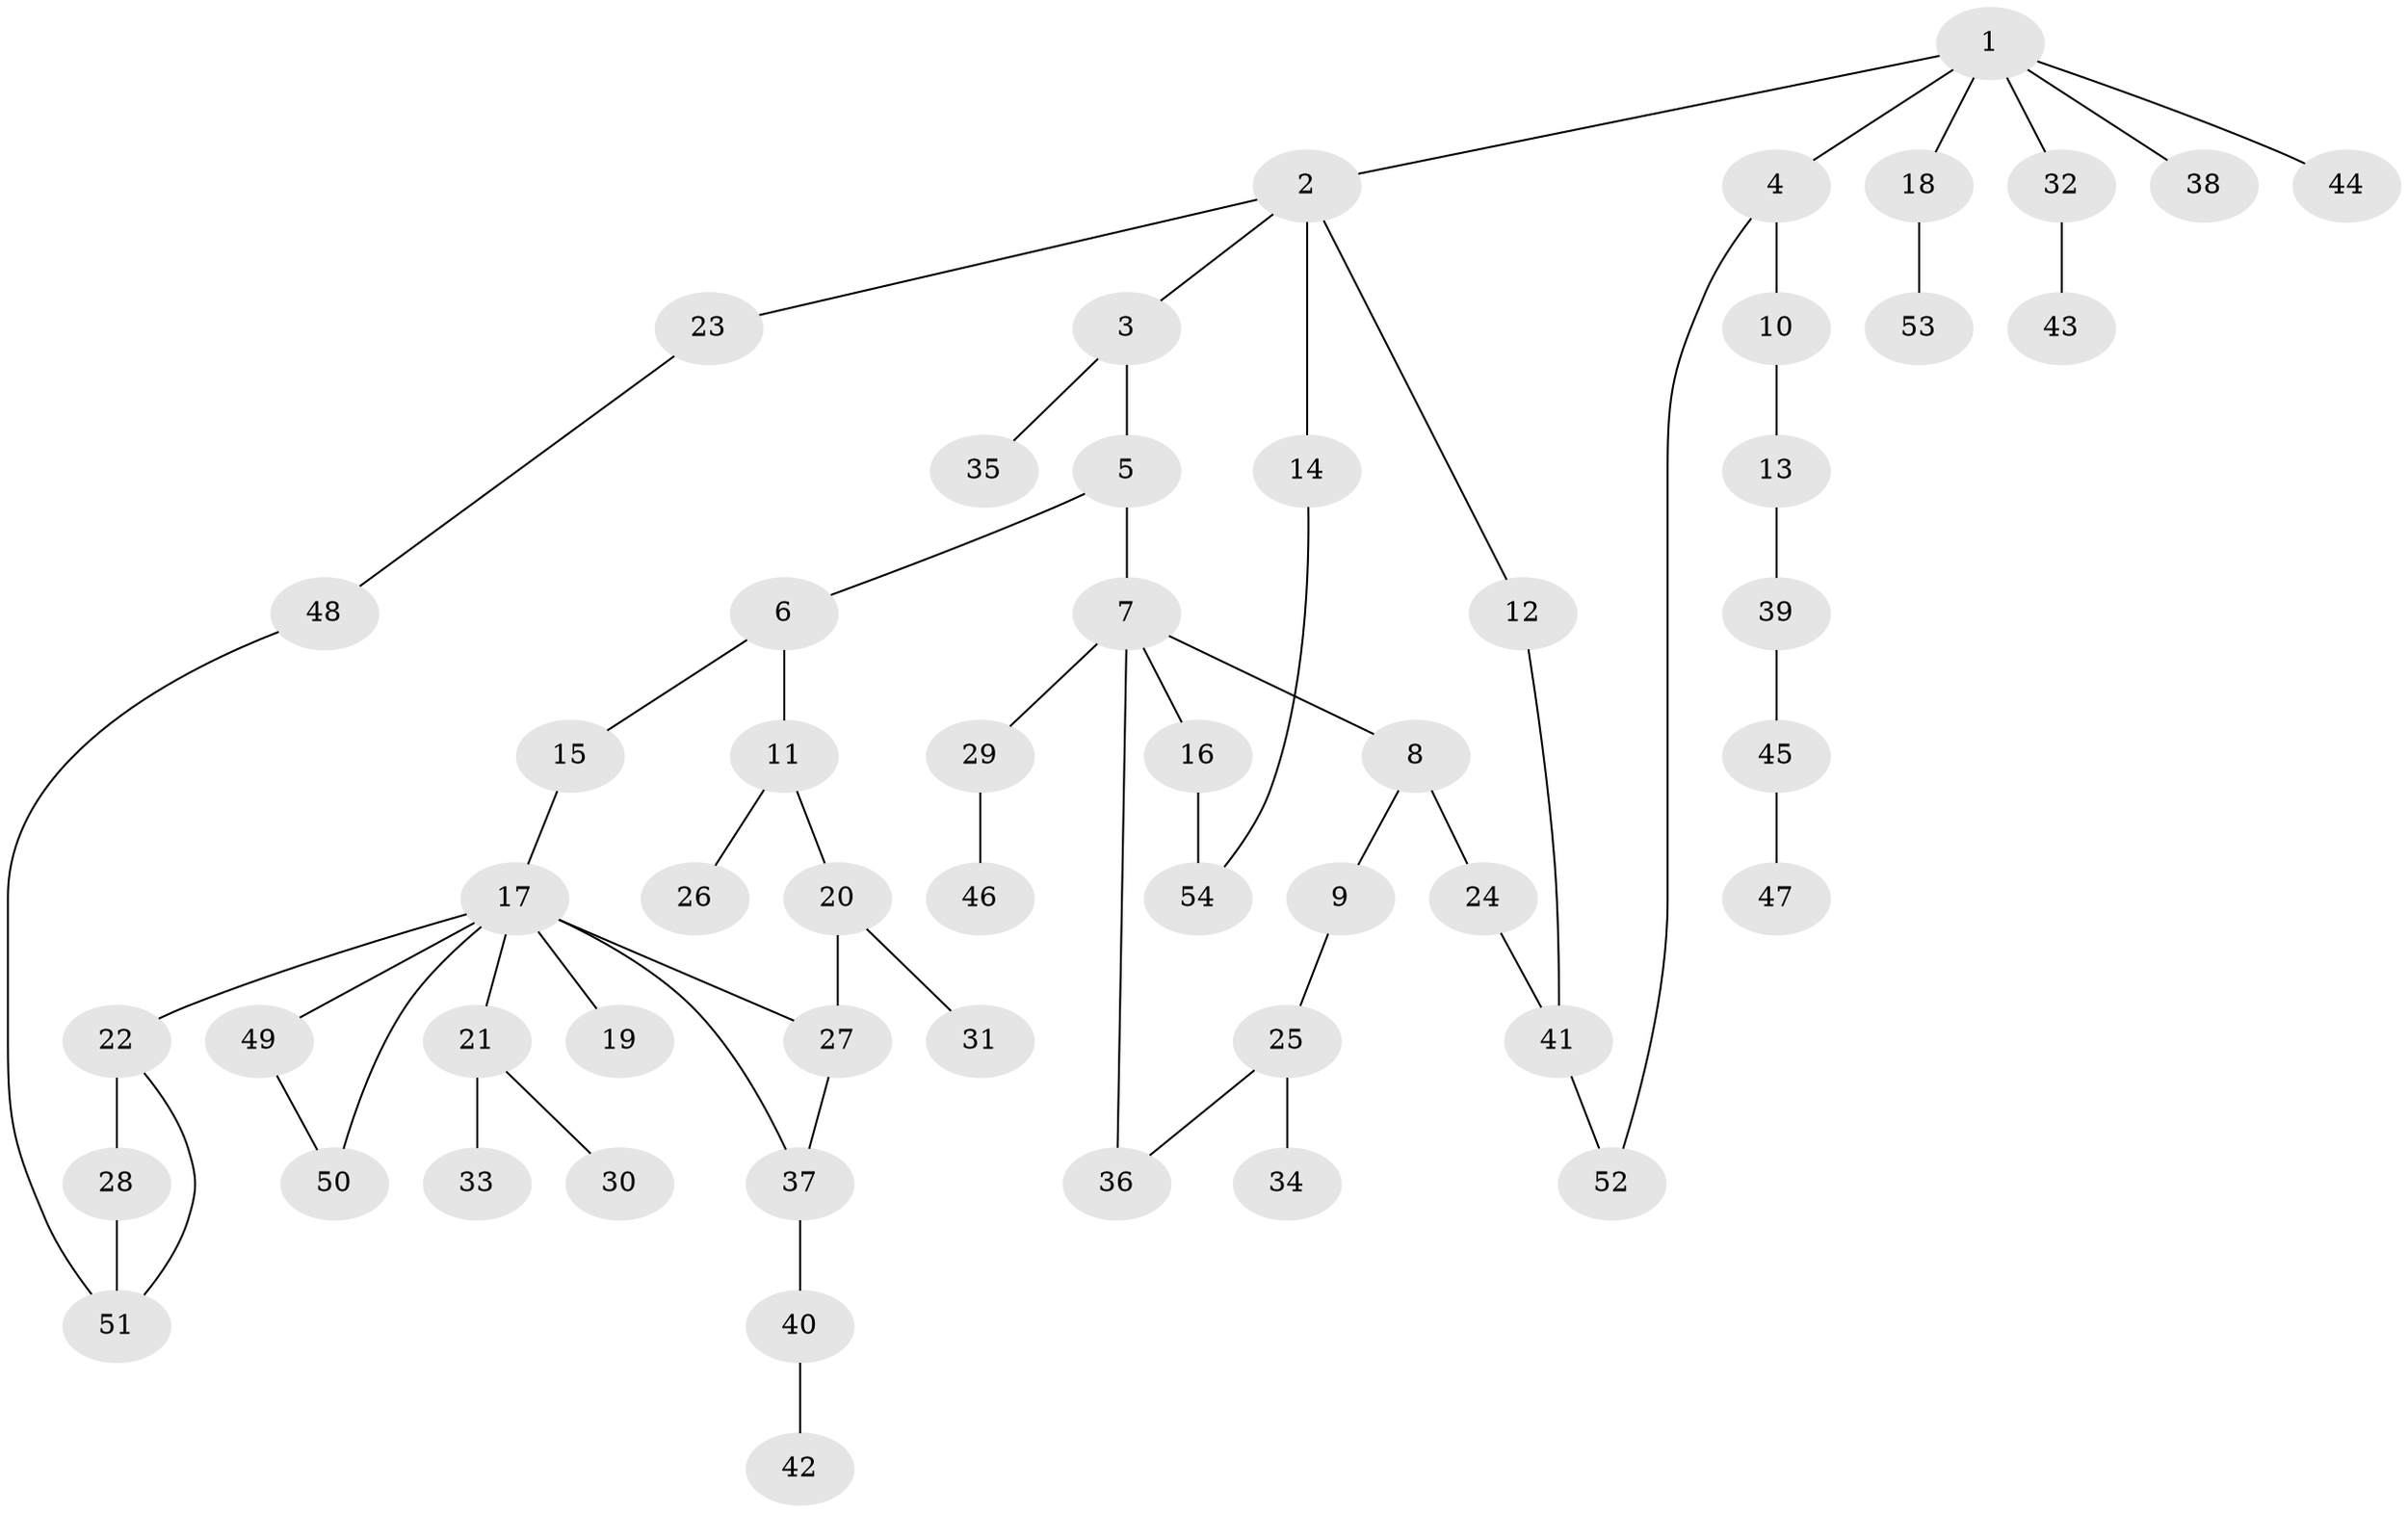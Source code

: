 // Generated by graph-tools (version 1.1) at 2025/41/03/09/25 04:41:22]
// undirected, 54 vertices, 62 edges
graph export_dot {
graph [start="1"]
  node [color=gray90,style=filled];
  1;
  2;
  3;
  4;
  5;
  6;
  7;
  8;
  9;
  10;
  11;
  12;
  13;
  14;
  15;
  16;
  17;
  18;
  19;
  20;
  21;
  22;
  23;
  24;
  25;
  26;
  27;
  28;
  29;
  30;
  31;
  32;
  33;
  34;
  35;
  36;
  37;
  38;
  39;
  40;
  41;
  42;
  43;
  44;
  45;
  46;
  47;
  48;
  49;
  50;
  51;
  52;
  53;
  54;
  1 -- 2;
  1 -- 4;
  1 -- 18;
  1 -- 32;
  1 -- 38;
  1 -- 44;
  2 -- 3;
  2 -- 12;
  2 -- 14;
  2 -- 23;
  3 -- 5;
  3 -- 35;
  4 -- 10;
  4 -- 52;
  5 -- 6;
  5 -- 7;
  6 -- 11;
  6 -- 15;
  7 -- 8;
  7 -- 16;
  7 -- 29;
  7 -- 36;
  8 -- 9;
  8 -- 24;
  9 -- 25;
  10 -- 13;
  11 -- 20;
  11 -- 26;
  12 -- 41;
  13 -- 39;
  14 -- 54;
  15 -- 17;
  16 -- 54;
  17 -- 19;
  17 -- 21;
  17 -- 22;
  17 -- 27;
  17 -- 49;
  17 -- 50;
  17 -- 37;
  18 -- 53;
  20 -- 31;
  20 -- 27;
  21 -- 30;
  21 -- 33;
  22 -- 28;
  22 -- 51;
  23 -- 48;
  24 -- 41;
  25 -- 34;
  25 -- 36;
  27 -- 37;
  28 -- 51;
  29 -- 46;
  32 -- 43;
  37 -- 40;
  39 -- 45;
  40 -- 42;
  41 -- 52;
  45 -- 47;
  48 -- 51;
  49 -- 50;
}
